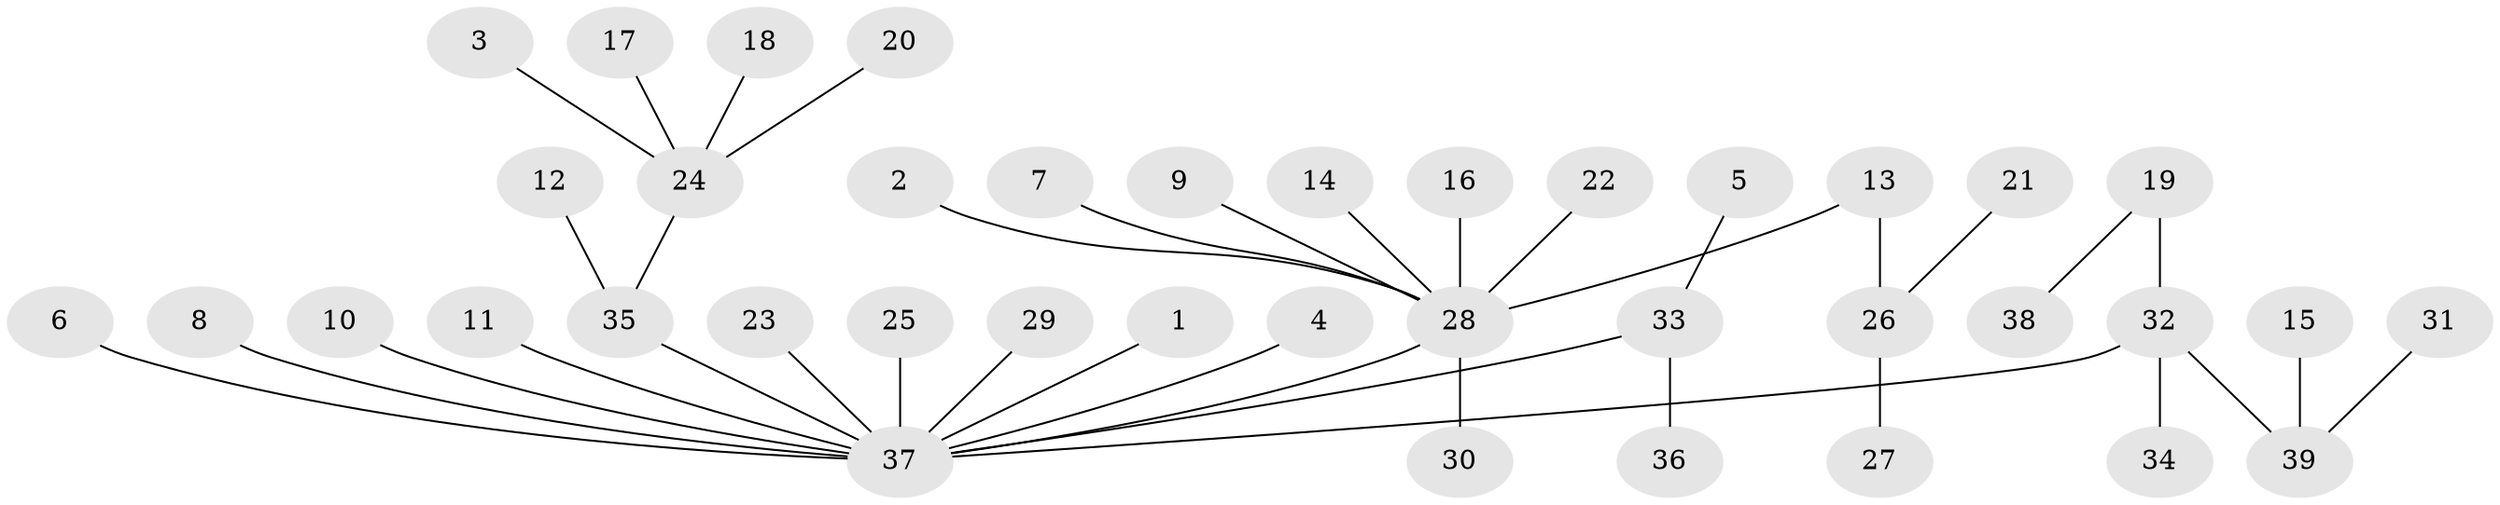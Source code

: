 // original degree distribution, {17: 0.007936507936507936, 7: 0.015873015873015872, 4: 0.06349206349206349, 1: 0.6825396825396826, 8: 0.015873015873015872, 2: 0.10317460317460317, 13: 0.007936507936507936, 5: 0.015873015873015872, 3: 0.07936507936507936, 6: 0.007936507936507936}
// Generated by graph-tools (version 1.1) at 2025/36/03/04/25 23:36:42]
// undirected, 39 vertices, 38 edges
graph export_dot {
  node [color=gray90,style=filled];
  1;
  2;
  3;
  4;
  5;
  6;
  7;
  8;
  9;
  10;
  11;
  12;
  13;
  14;
  15;
  16;
  17;
  18;
  19;
  20;
  21;
  22;
  23;
  24;
  25;
  26;
  27;
  28;
  29;
  30;
  31;
  32;
  33;
  34;
  35;
  36;
  37;
  38;
  39;
  1 -- 37 [weight=1.0];
  2 -- 28 [weight=1.0];
  3 -- 24 [weight=1.0];
  4 -- 37 [weight=1.0];
  5 -- 33 [weight=1.0];
  6 -- 37 [weight=1.0];
  7 -- 28 [weight=1.0];
  8 -- 37 [weight=1.0];
  9 -- 28 [weight=1.0];
  10 -- 37 [weight=1.0];
  11 -- 37 [weight=1.0];
  12 -- 35 [weight=1.0];
  13 -- 26 [weight=1.0];
  13 -- 28 [weight=1.0];
  14 -- 28 [weight=1.0];
  15 -- 39 [weight=1.0];
  16 -- 28 [weight=1.0];
  17 -- 24 [weight=1.0];
  18 -- 24 [weight=1.0];
  19 -- 32 [weight=1.0];
  19 -- 38 [weight=1.0];
  20 -- 24 [weight=1.0];
  21 -- 26 [weight=1.0];
  22 -- 28 [weight=1.0];
  23 -- 37 [weight=1.0];
  24 -- 35 [weight=1.0];
  25 -- 37 [weight=1.0];
  26 -- 27 [weight=1.0];
  28 -- 30 [weight=1.0];
  28 -- 37 [weight=1.0];
  29 -- 37 [weight=1.0];
  31 -- 39 [weight=1.0];
  32 -- 34 [weight=1.0];
  32 -- 37 [weight=1.0];
  32 -- 39 [weight=1.0];
  33 -- 36 [weight=1.0];
  33 -- 37 [weight=1.0];
  35 -- 37 [weight=1.0];
}
